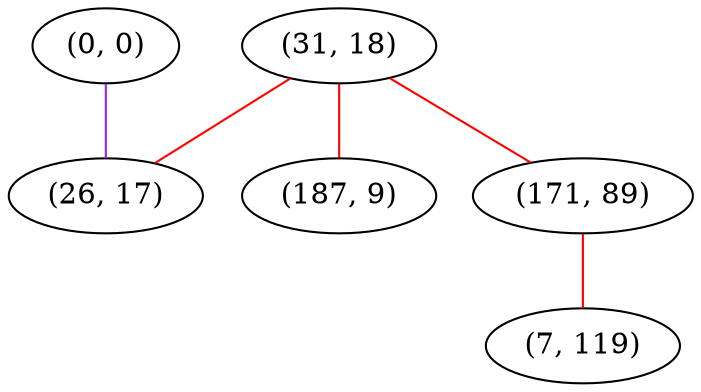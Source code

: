graph "" {
"(0, 0)";
"(31, 18)";
"(187, 9)";
"(26, 17)";
"(171, 89)";
"(7, 119)";
"(0, 0)" -- "(26, 17)"  [color=purple, key=0, weight=4];
"(31, 18)" -- "(171, 89)"  [color=red, key=0, weight=1];
"(31, 18)" -- "(26, 17)"  [color=red, key=0, weight=1];
"(31, 18)" -- "(187, 9)"  [color=red, key=0, weight=1];
"(171, 89)" -- "(7, 119)"  [color=red, key=0, weight=1];
}
